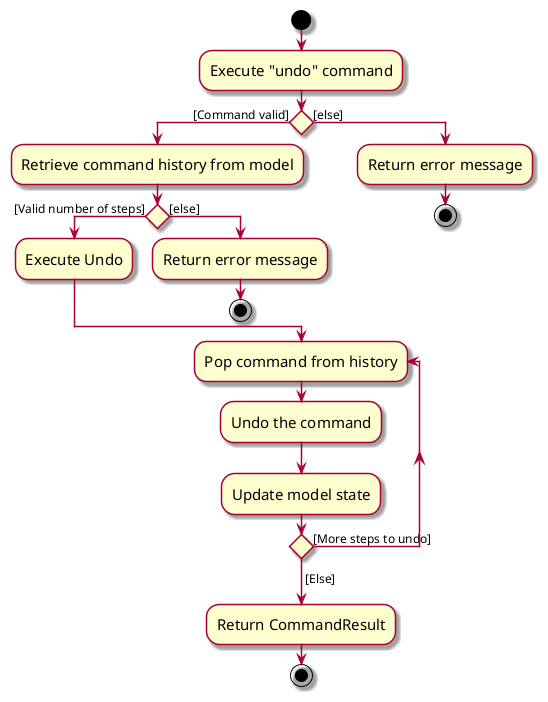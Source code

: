 @startuml
skin rose
skinparam ActivityFontSize 15
skinparam ArrowFontSize 12


start
:Execute "undo" command;
if () then ([Command valid])
  :Retrieve command history from model;
  if () then ([Valid number of steps])
    :Execute Undo;
  else ([else])
    :Return error message;
    stop
  endif
else ([else])
  :Return error message;
  stop
endif

repeat :Pop command from history;
:Undo the command;
:Update model state;

repeat while () is ([More steps to undo])
-> [Else];

:Return CommandResult;
  stop




@enduml




